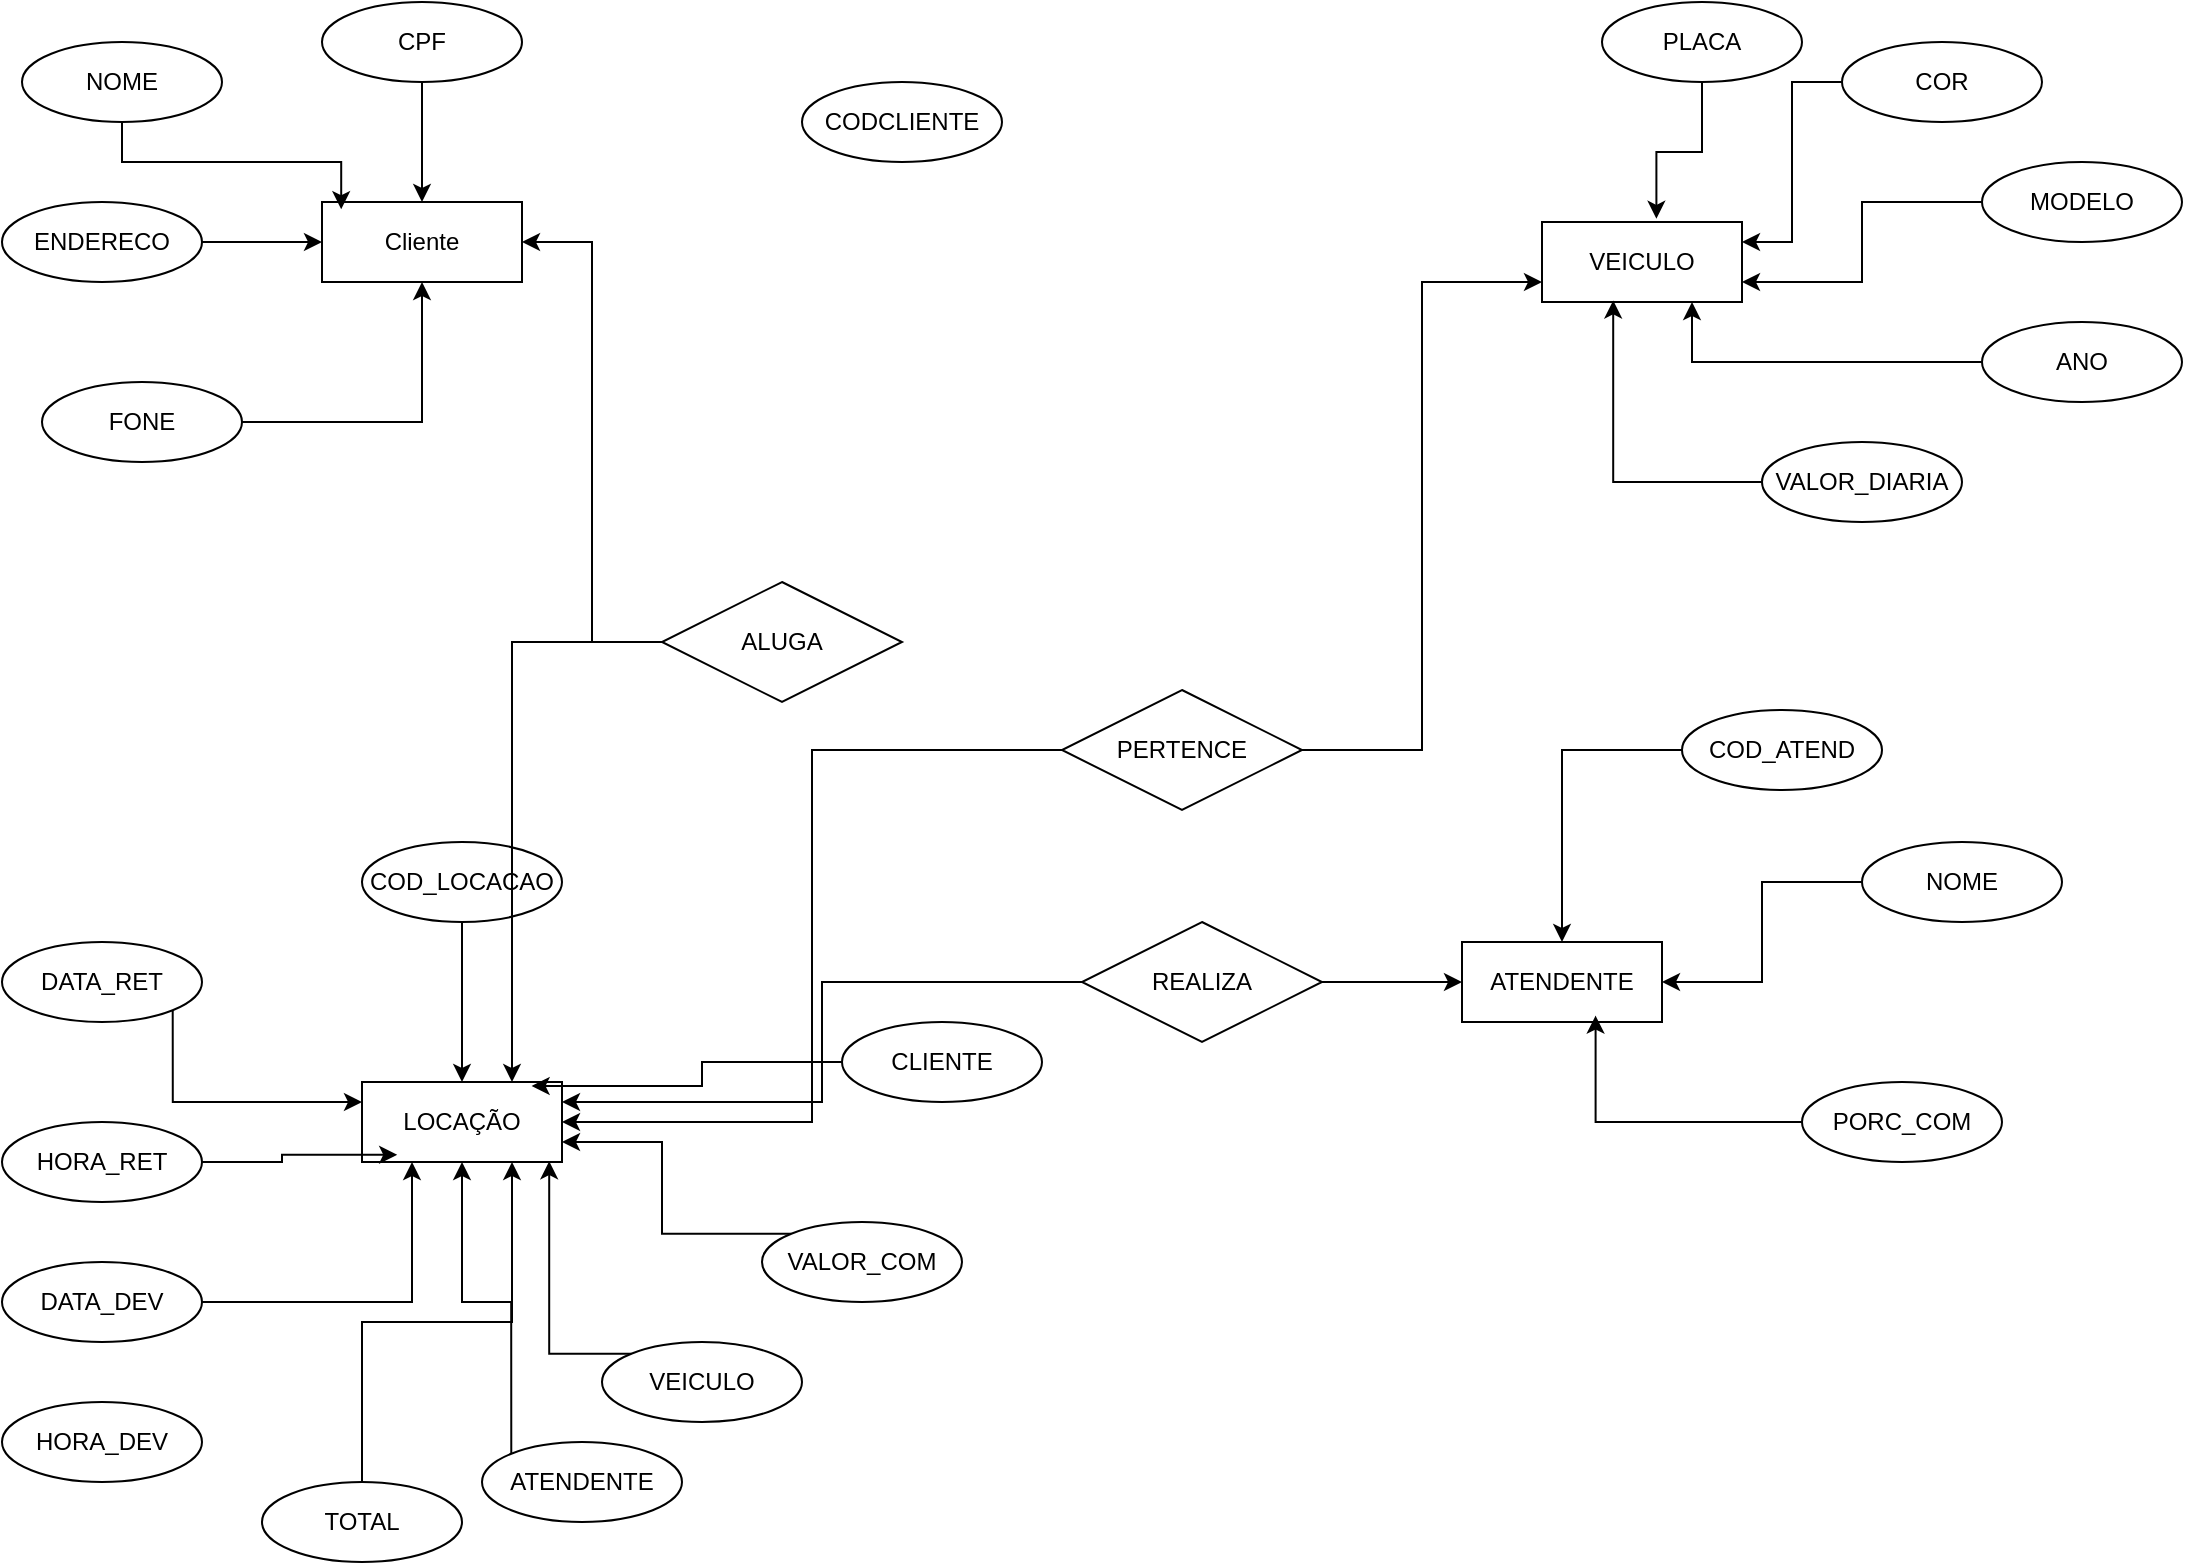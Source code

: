 <mxfile version="26.0.10">
  <diagram name="Página-1" id="6lH5Bdbk7HveaZ3Ip32s">
    <mxGraphModel dx="1248" dy="537" grid="1" gridSize="10" guides="1" tooltips="1" connect="1" arrows="1" fold="1" page="1" pageScale="1" pageWidth="1169" pageHeight="827" math="0" shadow="0">
      <root>
        <mxCell id="0" />
        <mxCell id="1" parent="0" />
        <mxCell id="ydzcI7kzK4nFqc2at0iC-1" value="Cliente" style="whiteSpace=wrap;html=1;align=center;" vertex="1" parent="1">
          <mxGeometry x="190" y="140" width="100" height="40" as="geometry" />
        </mxCell>
        <mxCell id="ydzcI7kzK4nFqc2at0iC-8" style="edgeStyle=orthogonalEdgeStyle;rounded=0;orthogonalLoop=1;jettySize=auto;html=1;entryX=0.5;entryY=0;entryDx=0;entryDy=0;" edge="1" parent="1" source="ydzcI7kzK4nFqc2at0iC-2" target="ydzcI7kzK4nFqc2at0iC-1">
          <mxGeometry relative="1" as="geometry" />
        </mxCell>
        <mxCell id="ydzcI7kzK4nFqc2at0iC-2" value="CPF" style="ellipse;whiteSpace=wrap;html=1;align=center;" vertex="1" parent="1">
          <mxGeometry x="190" y="40" width="100" height="40" as="geometry" />
        </mxCell>
        <mxCell id="ydzcI7kzK4nFqc2at0iC-3" value="NOME" style="ellipse;whiteSpace=wrap;html=1;align=center;" vertex="1" parent="1">
          <mxGeometry x="40" y="60" width="100" height="40" as="geometry" />
        </mxCell>
        <mxCell id="ydzcI7kzK4nFqc2at0iC-10" style="edgeStyle=orthogonalEdgeStyle;rounded=0;orthogonalLoop=1;jettySize=auto;html=1;" edge="1" parent="1" source="ydzcI7kzK4nFqc2at0iC-4" target="ydzcI7kzK4nFqc2at0iC-1">
          <mxGeometry relative="1" as="geometry" />
        </mxCell>
        <mxCell id="ydzcI7kzK4nFqc2at0iC-4" value="ENDERECO" style="ellipse;whiteSpace=wrap;html=1;align=center;" vertex="1" parent="1">
          <mxGeometry x="30" y="140" width="100" height="40" as="geometry" />
        </mxCell>
        <mxCell id="ydzcI7kzK4nFqc2at0iC-11" style="edgeStyle=orthogonalEdgeStyle;rounded=0;orthogonalLoop=1;jettySize=auto;html=1;entryX=0.5;entryY=1;entryDx=0;entryDy=0;" edge="1" parent="1" source="ydzcI7kzK4nFqc2at0iC-5" target="ydzcI7kzK4nFqc2at0iC-1">
          <mxGeometry relative="1" as="geometry" />
        </mxCell>
        <mxCell id="ydzcI7kzK4nFqc2at0iC-5" value="FONE" style="ellipse;whiteSpace=wrap;html=1;align=center;" vertex="1" parent="1">
          <mxGeometry x="50" y="230" width="100" height="40" as="geometry" />
        </mxCell>
        <mxCell id="ydzcI7kzK4nFqc2at0iC-6" value="CODCLIENTE" style="ellipse;whiteSpace=wrap;html=1;align=center;" vertex="1" parent="1">
          <mxGeometry x="430" y="80" width="100" height="40" as="geometry" />
        </mxCell>
        <mxCell id="ydzcI7kzK4nFqc2at0iC-7" value="PLACA" style="ellipse;whiteSpace=wrap;html=1;align=center;" vertex="1" parent="1">
          <mxGeometry x="830" y="40" width="100" height="40" as="geometry" />
        </mxCell>
        <mxCell id="ydzcI7kzK4nFqc2at0iC-9" style="edgeStyle=orthogonalEdgeStyle;rounded=0;orthogonalLoop=1;jettySize=auto;html=1;exitX=0.5;exitY=1;exitDx=0;exitDy=0;entryX=0.096;entryY=0.09;entryDx=0;entryDy=0;entryPerimeter=0;" edge="1" parent="1" source="ydzcI7kzK4nFqc2at0iC-3" target="ydzcI7kzK4nFqc2at0iC-1">
          <mxGeometry relative="1" as="geometry" />
        </mxCell>
        <mxCell id="ydzcI7kzK4nFqc2at0iC-18" style="edgeStyle=orthogonalEdgeStyle;rounded=0;orthogonalLoop=1;jettySize=auto;html=1;entryX=1;entryY=0.25;entryDx=0;entryDy=0;" edge="1" parent="1" source="ydzcI7kzK4nFqc2at0iC-12" target="ydzcI7kzK4nFqc2at0iC-16">
          <mxGeometry relative="1" as="geometry" />
        </mxCell>
        <mxCell id="ydzcI7kzK4nFqc2at0iC-12" value="COR" style="ellipse;whiteSpace=wrap;html=1;align=center;" vertex="1" parent="1">
          <mxGeometry x="950" y="60" width="100" height="40" as="geometry" />
        </mxCell>
        <mxCell id="ydzcI7kzK4nFqc2at0iC-19" style="edgeStyle=orthogonalEdgeStyle;rounded=0;orthogonalLoop=1;jettySize=auto;html=1;entryX=1;entryY=0.75;entryDx=0;entryDy=0;" edge="1" parent="1" source="ydzcI7kzK4nFqc2at0iC-13" target="ydzcI7kzK4nFqc2at0iC-16">
          <mxGeometry relative="1" as="geometry" />
        </mxCell>
        <mxCell id="ydzcI7kzK4nFqc2at0iC-13" value="MODELO" style="ellipse;whiteSpace=wrap;html=1;align=center;" vertex="1" parent="1">
          <mxGeometry x="1020" y="120" width="100" height="40" as="geometry" />
        </mxCell>
        <mxCell id="ydzcI7kzK4nFqc2at0iC-20" style="edgeStyle=orthogonalEdgeStyle;rounded=0;orthogonalLoop=1;jettySize=auto;html=1;entryX=0.75;entryY=1;entryDx=0;entryDy=0;" edge="1" parent="1" source="ydzcI7kzK4nFqc2at0iC-14" target="ydzcI7kzK4nFqc2at0iC-16">
          <mxGeometry relative="1" as="geometry" />
        </mxCell>
        <mxCell id="ydzcI7kzK4nFqc2at0iC-14" value="ANO" style="ellipse;whiteSpace=wrap;html=1;align=center;" vertex="1" parent="1">
          <mxGeometry x="1020" y="200" width="100" height="40" as="geometry" />
        </mxCell>
        <mxCell id="ydzcI7kzK4nFqc2at0iC-15" value="VALOR_DIARIA" style="ellipse;whiteSpace=wrap;html=1;align=center;" vertex="1" parent="1">
          <mxGeometry x="910" y="260" width="100" height="40" as="geometry" />
        </mxCell>
        <mxCell id="ydzcI7kzK4nFqc2at0iC-16" value="VEICULO" style="whiteSpace=wrap;html=1;align=center;" vertex="1" parent="1">
          <mxGeometry x="800" y="150" width="100" height="40" as="geometry" />
        </mxCell>
        <mxCell id="ydzcI7kzK4nFqc2at0iC-17" style="edgeStyle=orthogonalEdgeStyle;rounded=0;orthogonalLoop=1;jettySize=auto;html=1;exitX=0.5;exitY=1;exitDx=0;exitDy=0;entryX=0.572;entryY=-0.04;entryDx=0;entryDy=0;entryPerimeter=0;" edge="1" parent="1" source="ydzcI7kzK4nFqc2at0iC-7" target="ydzcI7kzK4nFqc2at0iC-16">
          <mxGeometry relative="1" as="geometry" />
        </mxCell>
        <mxCell id="ydzcI7kzK4nFqc2at0iC-21" style="edgeStyle=orthogonalEdgeStyle;rounded=0;orthogonalLoop=1;jettySize=auto;html=1;entryX=0.356;entryY=0.98;entryDx=0;entryDy=0;entryPerimeter=0;" edge="1" parent="1" source="ydzcI7kzK4nFqc2at0iC-15" target="ydzcI7kzK4nFqc2at0iC-16">
          <mxGeometry relative="1" as="geometry" />
        </mxCell>
        <mxCell id="ydzcI7kzK4nFqc2at0iC-22" value="ATENDENTE" style="whiteSpace=wrap;html=1;align=center;" vertex="1" parent="1">
          <mxGeometry x="760" y="510" width="100" height="40" as="geometry" />
        </mxCell>
        <mxCell id="ydzcI7kzK4nFqc2at0iC-27" style="edgeStyle=orthogonalEdgeStyle;rounded=0;orthogonalLoop=1;jettySize=auto;html=1;" edge="1" parent="1" source="ydzcI7kzK4nFqc2at0iC-24" target="ydzcI7kzK4nFqc2at0iC-22">
          <mxGeometry relative="1" as="geometry" />
        </mxCell>
        <mxCell id="ydzcI7kzK4nFqc2at0iC-24" value="COD_ATEND" style="ellipse;whiteSpace=wrap;html=1;align=center;" vertex="1" parent="1">
          <mxGeometry x="870" y="394" width="100" height="40" as="geometry" />
        </mxCell>
        <mxCell id="ydzcI7kzK4nFqc2at0iC-28" style="edgeStyle=orthogonalEdgeStyle;rounded=0;orthogonalLoop=1;jettySize=auto;html=1;entryX=1;entryY=0.5;entryDx=0;entryDy=0;" edge="1" parent="1" source="ydzcI7kzK4nFqc2at0iC-25" target="ydzcI7kzK4nFqc2at0iC-22">
          <mxGeometry relative="1" as="geometry" />
        </mxCell>
        <mxCell id="ydzcI7kzK4nFqc2at0iC-25" value="NOME" style="ellipse;whiteSpace=wrap;html=1;align=center;" vertex="1" parent="1">
          <mxGeometry x="960" y="460" width="100" height="40" as="geometry" />
        </mxCell>
        <mxCell id="ydzcI7kzK4nFqc2at0iC-26" value="PORC_COM" style="ellipse;whiteSpace=wrap;html=1;align=center;" vertex="1" parent="1">
          <mxGeometry x="930" y="580" width="100" height="40" as="geometry" />
        </mxCell>
        <mxCell id="ydzcI7kzK4nFqc2at0iC-29" style="edgeStyle=orthogonalEdgeStyle;rounded=0;orthogonalLoop=1;jettySize=auto;html=1;entryX=0.668;entryY=0.92;entryDx=0;entryDy=0;entryPerimeter=0;" edge="1" parent="1" source="ydzcI7kzK4nFqc2at0iC-26" target="ydzcI7kzK4nFqc2at0iC-22">
          <mxGeometry relative="1" as="geometry" />
        </mxCell>
        <mxCell id="ydzcI7kzK4nFqc2at0iC-30" value="LOCAÇÃO" style="whiteSpace=wrap;html=1;align=center;" vertex="1" parent="1">
          <mxGeometry x="210" y="580" width="100" height="40" as="geometry" />
        </mxCell>
        <mxCell id="ydzcI7kzK4nFqc2at0iC-41" style="edgeStyle=orthogonalEdgeStyle;rounded=0;orthogonalLoop=1;jettySize=auto;html=1;entryX=0.5;entryY=0;entryDx=0;entryDy=0;" edge="1" parent="1" source="ydzcI7kzK4nFqc2at0iC-31" target="ydzcI7kzK4nFqc2at0iC-30">
          <mxGeometry relative="1" as="geometry" />
        </mxCell>
        <mxCell id="ydzcI7kzK4nFqc2at0iC-31" value="COD_LOCACAO" style="ellipse;whiteSpace=wrap;html=1;align=center;" vertex="1" parent="1">
          <mxGeometry x="210" y="460" width="100" height="40" as="geometry" />
        </mxCell>
        <mxCell id="ydzcI7kzK4nFqc2at0iC-42" style="edgeStyle=orthogonalEdgeStyle;rounded=0;orthogonalLoop=1;jettySize=auto;html=1;exitX=1;exitY=1;exitDx=0;exitDy=0;" edge="1" parent="1" source="ydzcI7kzK4nFqc2at0iC-32" target="ydzcI7kzK4nFqc2at0iC-30">
          <mxGeometry relative="1" as="geometry">
            <Array as="points">
              <mxPoint x="115" y="590" />
            </Array>
          </mxGeometry>
        </mxCell>
        <mxCell id="ydzcI7kzK4nFqc2at0iC-32" value="DATA_RET" style="ellipse;whiteSpace=wrap;html=1;align=center;" vertex="1" parent="1">
          <mxGeometry x="30" y="510" width="100" height="40" as="geometry" />
        </mxCell>
        <mxCell id="ydzcI7kzK4nFqc2at0iC-33" value="HORA_RET" style="ellipse;whiteSpace=wrap;html=1;align=center;" vertex="1" parent="1">
          <mxGeometry x="30" y="600" width="100" height="40" as="geometry" />
        </mxCell>
        <mxCell id="ydzcI7kzK4nFqc2at0iC-44" style="edgeStyle=orthogonalEdgeStyle;rounded=0;orthogonalLoop=1;jettySize=auto;html=1;entryX=0.25;entryY=1;entryDx=0;entryDy=0;" edge="1" parent="1" source="ydzcI7kzK4nFqc2at0iC-34" target="ydzcI7kzK4nFqc2at0iC-30">
          <mxGeometry relative="1" as="geometry" />
        </mxCell>
        <mxCell id="ydzcI7kzK4nFqc2at0iC-34" value="DATA_DEV" style="ellipse;whiteSpace=wrap;html=1;align=center;" vertex="1" parent="1">
          <mxGeometry x="30" y="670" width="100" height="40" as="geometry" />
        </mxCell>
        <mxCell id="ydzcI7kzK4nFqc2at0iC-35" value="HORA_DEV" style="ellipse;whiteSpace=wrap;html=1;align=center;" vertex="1" parent="1">
          <mxGeometry x="30" y="740" width="100" height="40" as="geometry" />
        </mxCell>
        <mxCell id="ydzcI7kzK4nFqc2at0iC-45" style="edgeStyle=orthogonalEdgeStyle;rounded=0;orthogonalLoop=1;jettySize=auto;html=1;entryX=0.75;entryY=1;entryDx=0;entryDy=0;" edge="1" parent="1" source="ydzcI7kzK4nFqc2at0iC-36" target="ydzcI7kzK4nFqc2at0iC-30">
          <mxGeometry relative="1" as="geometry" />
        </mxCell>
        <mxCell id="ydzcI7kzK4nFqc2at0iC-36" value="TOTAL" style="ellipse;whiteSpace=wrap;html=1;align=center;" vertex="1" parent="1">
          <mxGeometry x="160" y="780" width="100" height="40" as="geometry" />
        </mxCell>
        <mxCell id="ydzcI7kzK4nFqc2at0iC-49" style="edgeStyle=orthogonalEdgeStyle;rounded=0;orthogonalLoop=1;jettySize=auto;html=1;exitX=0;exitY=0;exitDx=0;exitDy=0;entryX=0.5;entryY=1;entryDx=0;entryDy=0;" edge="1" parent="1" source="ydzcI7kzK4nFqc2at0iC-37" target="ydzcI7kzK4nFqc2at0iC-30">
          <mxGeometry relative="1" as="geometry" />
        </mxCell>
        <mxCell id="ydzcI7kzK4nFqc2at0iC-37" value="ATENDENTE" style="ellipse;whiteSpace=wrap;html=1;align=center;" vertex="1" parent="1">
          <mxGeometry x="270" y="760" width="100" height="40" as="geometry" />
        </mxCell>
        <mxCell id="ydzcI7kzK4nFqc2at0iC-38" value="VEICULO" style="ellipse;whiteSpace=wrap;html=1;align=center;" vertex="1" parent="1">
          <mxGeometry x="330" y="710" width="100" height="40" as="geometry" />
        </mxCell>
        <mxCell id="ydzcI7kzK4nFqc2at0iC-47" style="edgeStyle=orthogonalEdgeStyle;rounded=0;orthogonalLoop=1;jettySize=auto;html=1;exitX=0;exitY=0;exitDx=0;exitDy=0;entryX=1;entryY=0.75;entryDx=0;entryDy=0;" edge="1" parent="1" source="ydzcI7kzK4nFqc2at0iC-39" target="ydzcI7kzK4nFqc2at0iC-30">
          <mxGeometry relative="1" as="geometry" />
        </mxCell>
        <mxCell id="ydzcI7kzK4nFqc2at0iC-39" value="VALOR_COM" style="ellipse;whiteSpace=wrap;html=1;align=center;" vertex="1" parent="1">
          <mxGeometry x="410" y="650" width="100" height="40" as="geometry" />
        </mxCell>
        <mxCell id="ydzcI7kzK4nFqc2at0iC-40" value="CLIENTE" style="ellipse;whiteSpace=wrap;html=1;align=center;" vertex="1" parent="1">
          <mxGeometry x="450" y="550" width="100" height="40" as="geometry" />
        </mxCell>
        <mxCell id="ydzcI7kzK4nFqc2at0iC-43" style="edgeStyle=orthogonalEdgeStyle;rounded=0;orthogonalLoop=1;jettySize=auto;html=1;entryX=0.176;entryY=0.91;entryDx=0;entryDy=0;entryPerimeter=0;" edge="1" parent="1" source="ydzcI7kzK4nFqc2at0iC-33" target="ydzcI7kzK4nFqc2at0iC-30">
          <mxGeometry relative="1" as="geometry" />
        </mxCell>
        <mxCell id="ydzcI7kzK4nFqc2at0iC-46" style="edgeStyle=orthogonalEdgeStyle;rounded=0;orthogonalLoop=1;jettySize=auto;html=1;exitX=0;exitY=0;exitDx=0;exitDy=0;entryX=0.936;entryY=0.99;entryDx=0;entryDy=0;entryPerimeter=0;" edge="1" parent="1" source="ydzcI7kzK4nFqc2at0iC-38" target="ydzcI7kzK4nFqc2at0iC-30">
          <mxGeometry relative="1" as="geometry" />
        </mxCell>
        <mxCell id="ydzcI7kzK4nFqc2at0iC-48" style="edgeStyle=orthogonalEdgeStyle;rounded=0;orthogonalLoop=1;jettySize=auto;html=1;exitX=0;exitY=0.5;exitDx=0;exitDy=0;entryX=0.848;entryY=0.05;entryDx=0;entryDy=0;entryPerimeter=0;" edge="1" parent="1" source="ydzcI7kzK4nFqc2at0iC-40" target="ydzcI7kzK4nFqc2at0iC-30">
          <mxGeometry relative="1" as="geometry" />
        </mxCell>
        <mxCell id="ydzcI7kzK4nFqc2at0iC-52" style="edgeStyle=orthogonalEdgeStyle;rounded=0;orthogonalLoop=1;jettySize=auto;html=1;entryX=1;entryY=0.5;entryDx=0;entryDy=0;" edge="1" parent="1" source="ydzcI7kzK4nFqc2at0iC-51" target="ydzcI7kzK4nFqc2at0iC-1">
          <mxGeometry relative="1" as="geometry" />
        </mxCell>
        <mxCell id="ydzcI7kzK4nFqc2at0iC-53" style="edgeStyle=orthogonalEdgeStyle;rounded=0;orthogonalLoop=1;jettySize=auto;html=1;entryX=0.75;entryY=0;entryDx=0;entryDy=0;" edge="1" parent="1" source="ydzcI7kzK4nFqc2at0iC-51" target="ydzcI7kzK4nFqc2at0iC-30">
          <mxGeometry relative="1" as="geometry" />
        </mxCell>
        <mxCell id="ydzcI7kzK4nFqc2at0iC-51" value="ALUGA" style="shape=rhombus;perimeter=rhombusPerimeter;whiteSpace=wrap;html=1;align=center;" vertex="1" parent="1">
          <mxGeometry x="360" y="330" width="120" height="60" as="geometry" />
        </mxCell>
        <mxCell id="ydzcI7kzK4nFqc2at0iC-55" style="edgeStyle=orthogonalEdgeStyle;rounded=0;orthogonalLoop=1;jettySize=auto;html=1;entryX=1;entryY=0.5;entryDx=0;entryDy=0;" edge="1" parent="1" source="ydzcI7kzK4nFqc2at0iC-54" target="ydzcI7kzK4nFqc2at0iC-30">
          <mxGeometry relative="1" as="geometry" />
        </mxCell>
        <mxCell id="ydzcI7kzK4nFqc2at0iC-56" style="edgeStyle=orthogonalEdgeStyle;rounded=0;orthogonalLoop=1;jettySize=auto;html=1;exitX=1;exitY=0.5;exitDx=0;exitDy=0;entryX=0;entryY=0.75;entryDx=0;entryDy=0;" edge="1" parent="1" source="ydzcI7kzK4nFqc2at0iC-54" target="ydzcI7kzK4nFqc2at0iC-16">
          <mxGeometry relative="1" as="geometry" />
        </mxCell>
        <mxCell id="ydzcI7kzK4nFqc2at0iC-54" value="PERTENCE" style="shape=rhombus;perimeter=rhombusPerimeter;whiteSpace=wrap;html=1;align=center;" vertex="1" parent="1">
          <mxGeometry x="560" y="384" width="120" height="60" as="geometry" />
        </mxCell>
        <mxCell id="ydzcI7kzK4nFqc2at0iC-58" style="edgeStyle=orthogonalEdgeStyle;rounded=0;orthogonalLoop=1;jettySize=auto;html=1;" edge="1" parent="1" source="ydzcI7kzK4nFqc2at0iC-57" target="ydzcI7kzK4nFqc2at0iC-22">
          <mxGeometry relative="1" as="geometry" />
        </mxCell>
        <mxCell id="ydzcI7kzK4nFqc2at0iC-59" style="edgeStyle=orthogonalEdgeStyle;rounded=0;orthogonalLoop=1;jettySize=auto;html=1;entryX=1;entryY=0.25;entryDx=0;entryDy=0;" edge="1" parent="1" source="ydzcI7kzK4nFqc2at0iC-57" target="ydzcI7kzK4nFqc2at0iC-30">
          <mxGeometry relative="1" as="geometry" />
        </mxCell>
        <mxCell id="ydzcI7kzK4nFqc2at0iC-57" value="REALIZA" style="shape=rhombus;perimeter=rhombusPerimeter;whiteSpace=wrap;html=1;align=center;" vertex="1" parent="1">
          <mxGeometry x="570" y="500" width="120" height="60" as="geometry" />
        </mxCell>
      </root>
    </mxGraphModel>
  </diagram>
</mxfile>
